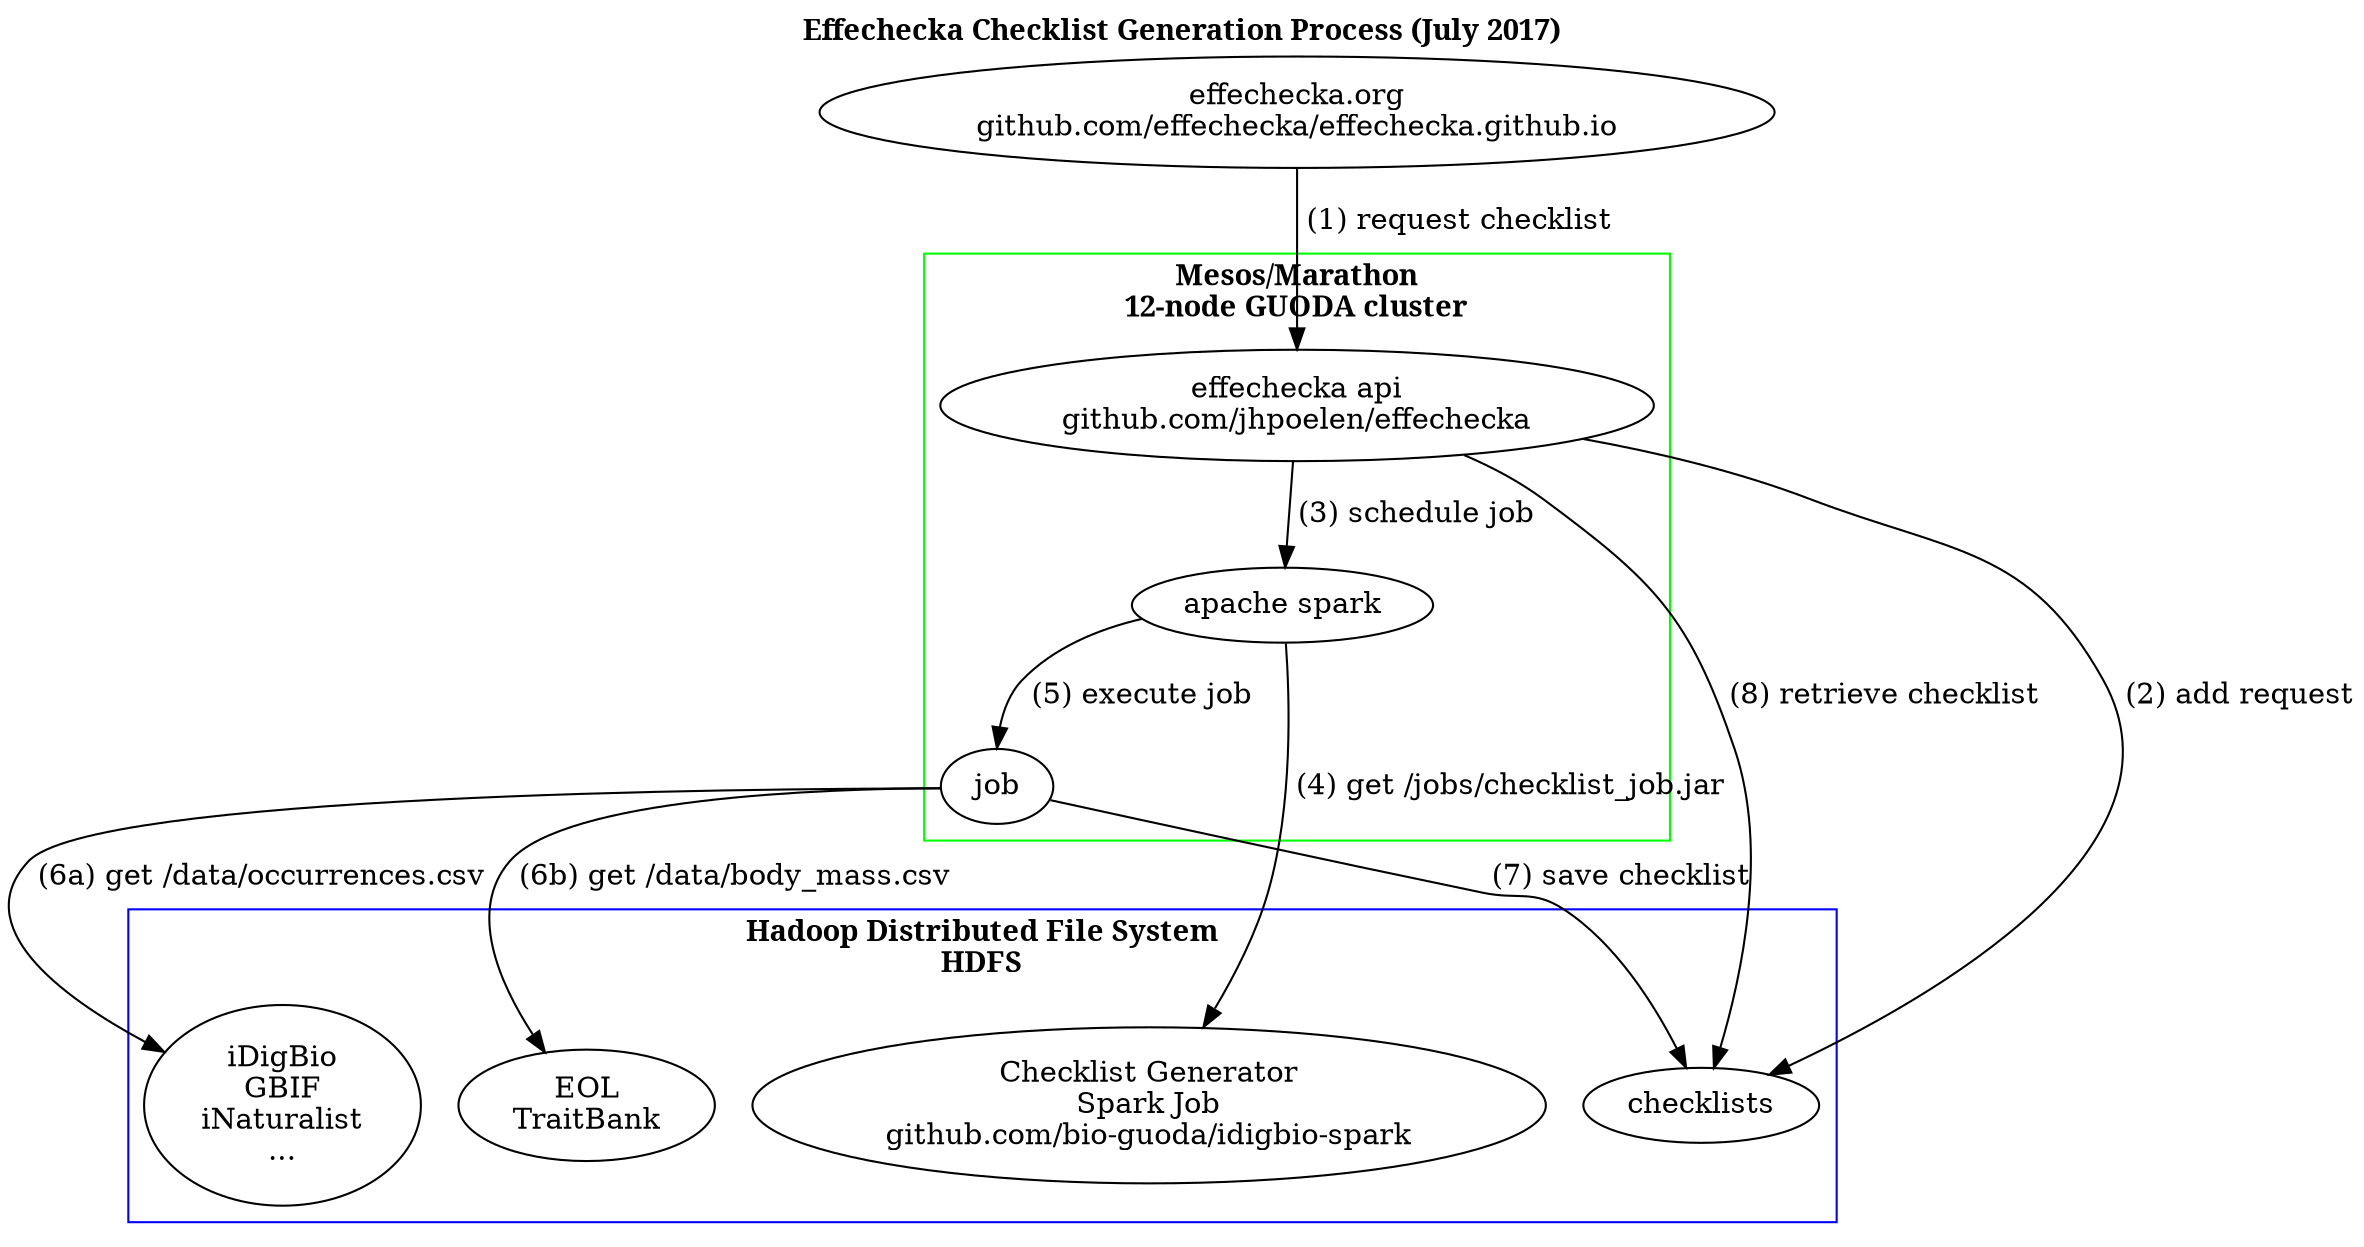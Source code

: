 digraph G {
  labelloc="t";
  label="Effechecka Checklist Generation Process (July 2017)";
  compound=true;
  fontname="bold";
  "effechecka.org\ngithub.com/effechecka/effechecka.github.io" -> "effechecka api\ngithub.com/jhpoelen/effechecka"[label=" (1) request checklist"]
  subgraph cluster0 {
	"effechecka api\ngithub.com/jhpoelen/effechecka" -> "apache spark"[label=" (3) schedule job"];
  "apache spark" -> "job"[label= " (5) execute job"];
    label = "Mesos/Marathon\n12-node GUODA cluster";
    color = "green";
  }

  subgraph cluster1 {
		"job" -> "iDigBio\nGBIF\niNaturalist\n..."[label= " (6a) get /data/occurrences.csv"];
		"job" -> "checklists"[label=" (7) save checklist"];
    		"effechecka api\ngithub.com/jhpoelen/effechecka" -> "checklists"[label=" (2) add request"];
    		"effechecka api\ngithub.com/jhpoelen/effechecka" -> "checklists"[label=" (8) retrieve checklist"];
		"job" -> "EOL\nTraitBank"[label= " (6b) get /data/body_mass.csv"];
		"apache spark" -> "Checklist Generator\nSpark Job\ngithub.com/bio-guoda/idigbio-spark"[label= " (4) get /jobs/checklist_job.jar"];
		label = "Hadoop Distributed File System\nHDFS"
		color = "blue"
  }

}
